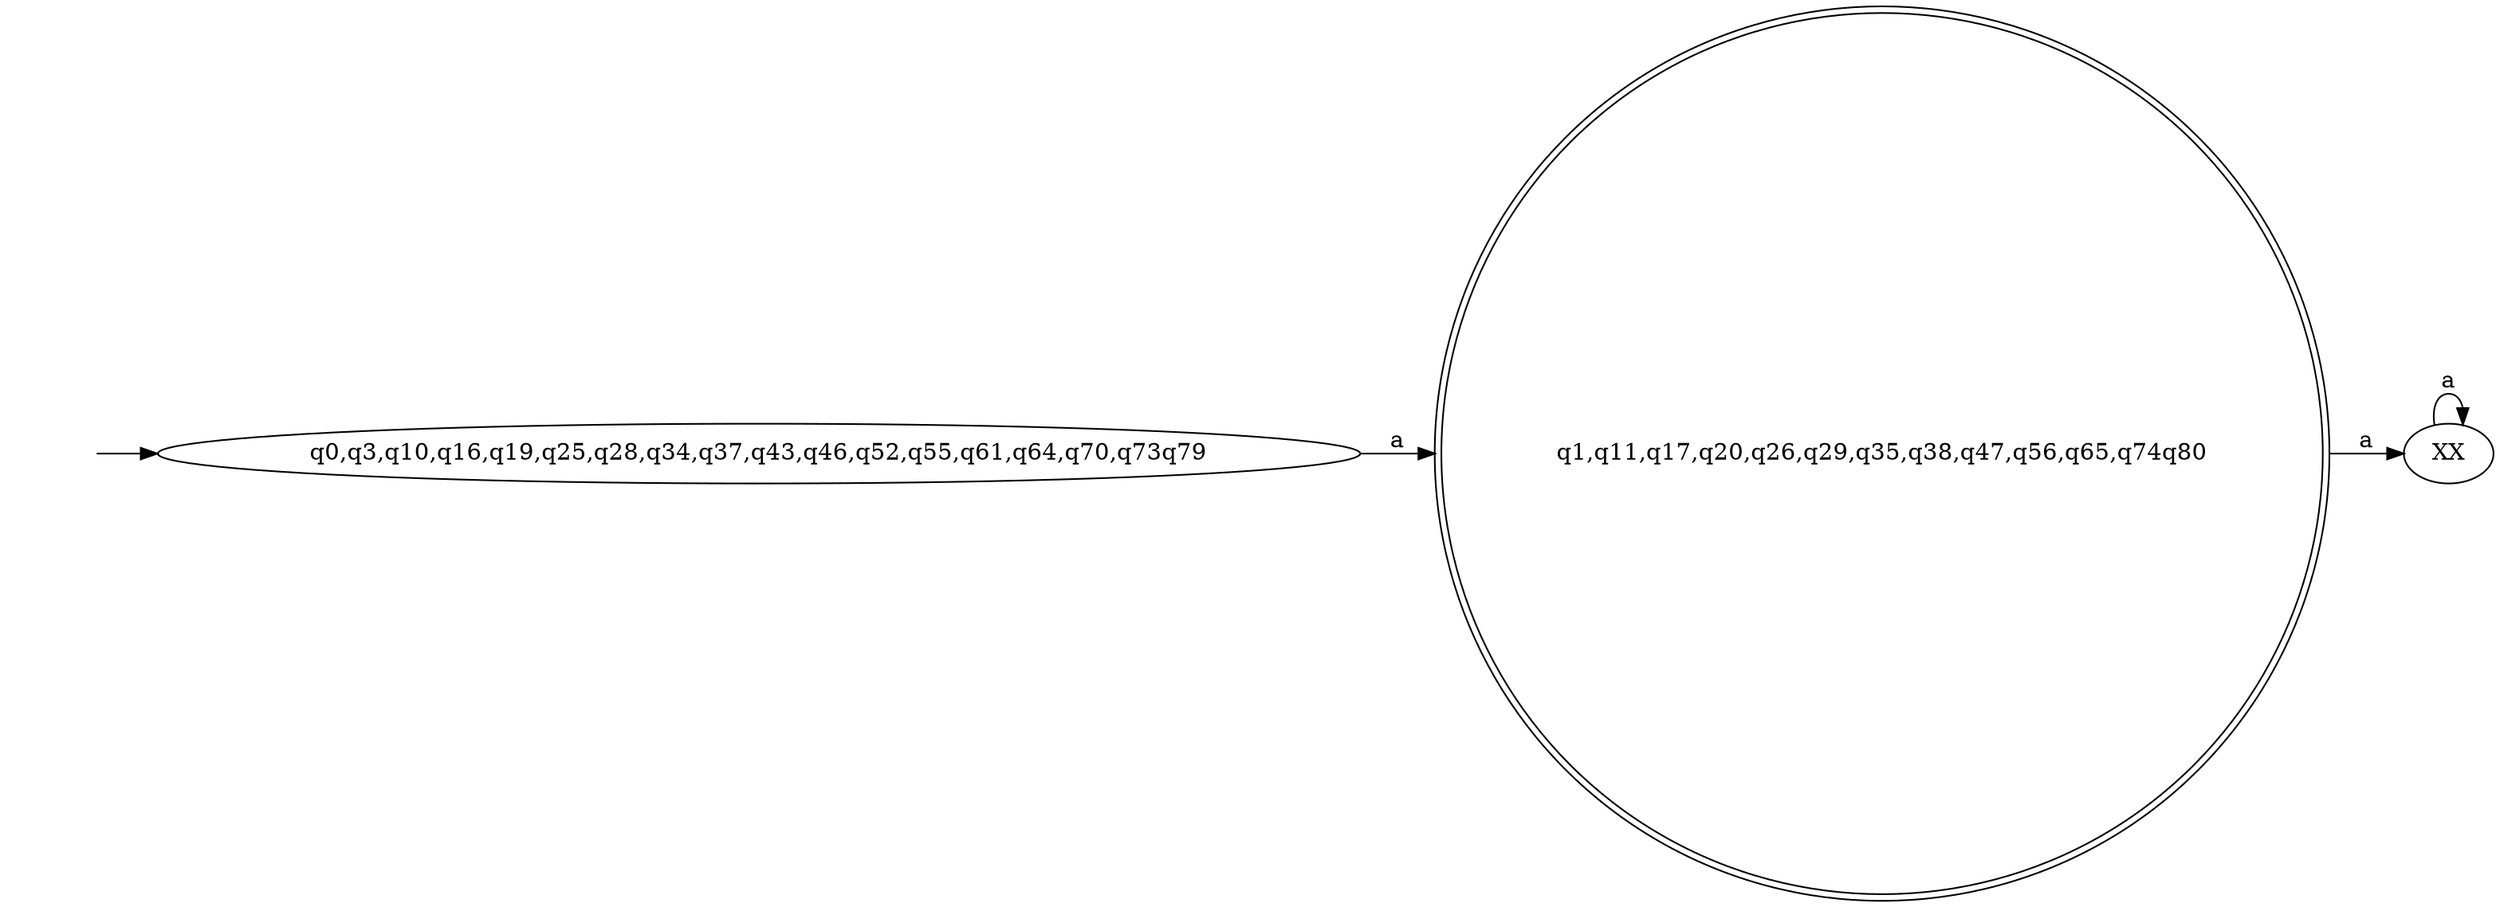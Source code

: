 digraph "new_DFA" {
	rankdir=LR
	-1[style="invis"];
	-1->"q0,q3,q10,q16,q19,q25,q28,q34,q37,q43,q46,q52,q55,q61,q64,q70,q73q79";
	"q0,q3,q10,q16,q19,q25,q28,q34,q37,q43,q46,q52,q55,q61,q64,q70,q73q79" -> "q1,q11,q17,q20,q26,q29,q35,q38,q47,q56,q65,q74q80" [label="a"]
	"q1,q11,q17,q20,q26,q29,q35,q38,q47,q56,q65,q74q80" -> "XX" [label="a"]
	"XX" -> "XX" [label="a"]
	"q1,q11,q17,q20,q26,q29,q35,q38,q47,q56,q65,q74q80"[shape="doublecircle"];
}